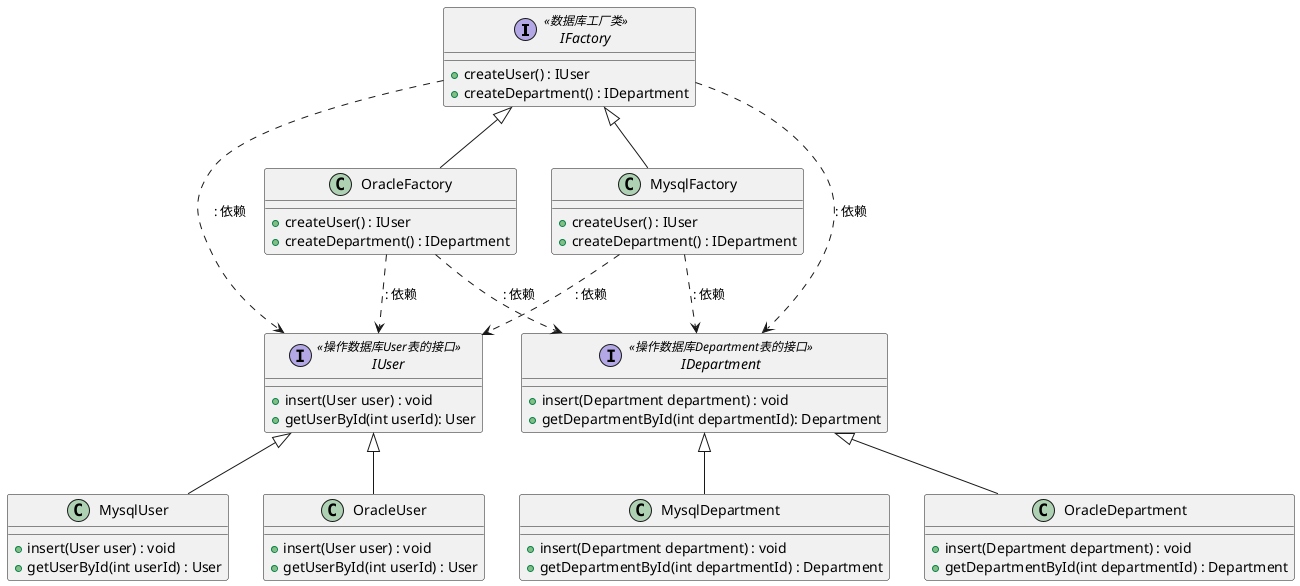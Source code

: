 @startuml

interface IFactory<<数据库工厂类>> {
    + createUser() : IUser
    + createDepartment() : IDepartment
}

interface IUser<<操作数据库User表的接口>>{
   + insert(User user) : void
   + getUserById(int userId): User
}

interface IDepartment<<操作数据库Department表的接口>>{
   + insert(Department department) : void
   + getDepartmentById(int departmentId): Department
}

IFactory ..> IUser : : 依赖
IFactory ..> IDepartment : : 依赖



class MysqlFactory{
    + createUser() : IUser
    + createDepartment() : IDepartment
}

class OracleFactory {
    + createUser() : IUser
    + createDepartment() : IDepartment
}

class MysqlUser {
    + insert(User user) : void
    + getUserById(int userId) : User
}

class OracleUser {
    + insert(User user) : void
    + getUserById(int userId) : User
}

class MysqlDepartment {
    + insert(Department department) : void
    + getDepartmentById(int departmentId) : Department
}

class OracleDepartment {
    + insert(Department department) : void
    + getDepartmentById(int departmentId) : Department
}


IFactory <|-- MysqlFactory
IFactory <|-- OracleFactory

IUser <|-- MysqlUser
IUser <|-- OracleUser

IDepartment <|-- MysqlDepartment
IDepartment <|-- OracleDepartment


MysqlFactory ..> IUser : : 依赖
MysqlFactory ..> IDepartment : : 依赖


OracleFactory ..> IUser : : 依赖
OracleFactory ..> IDepartment : : 依赖

@enduml